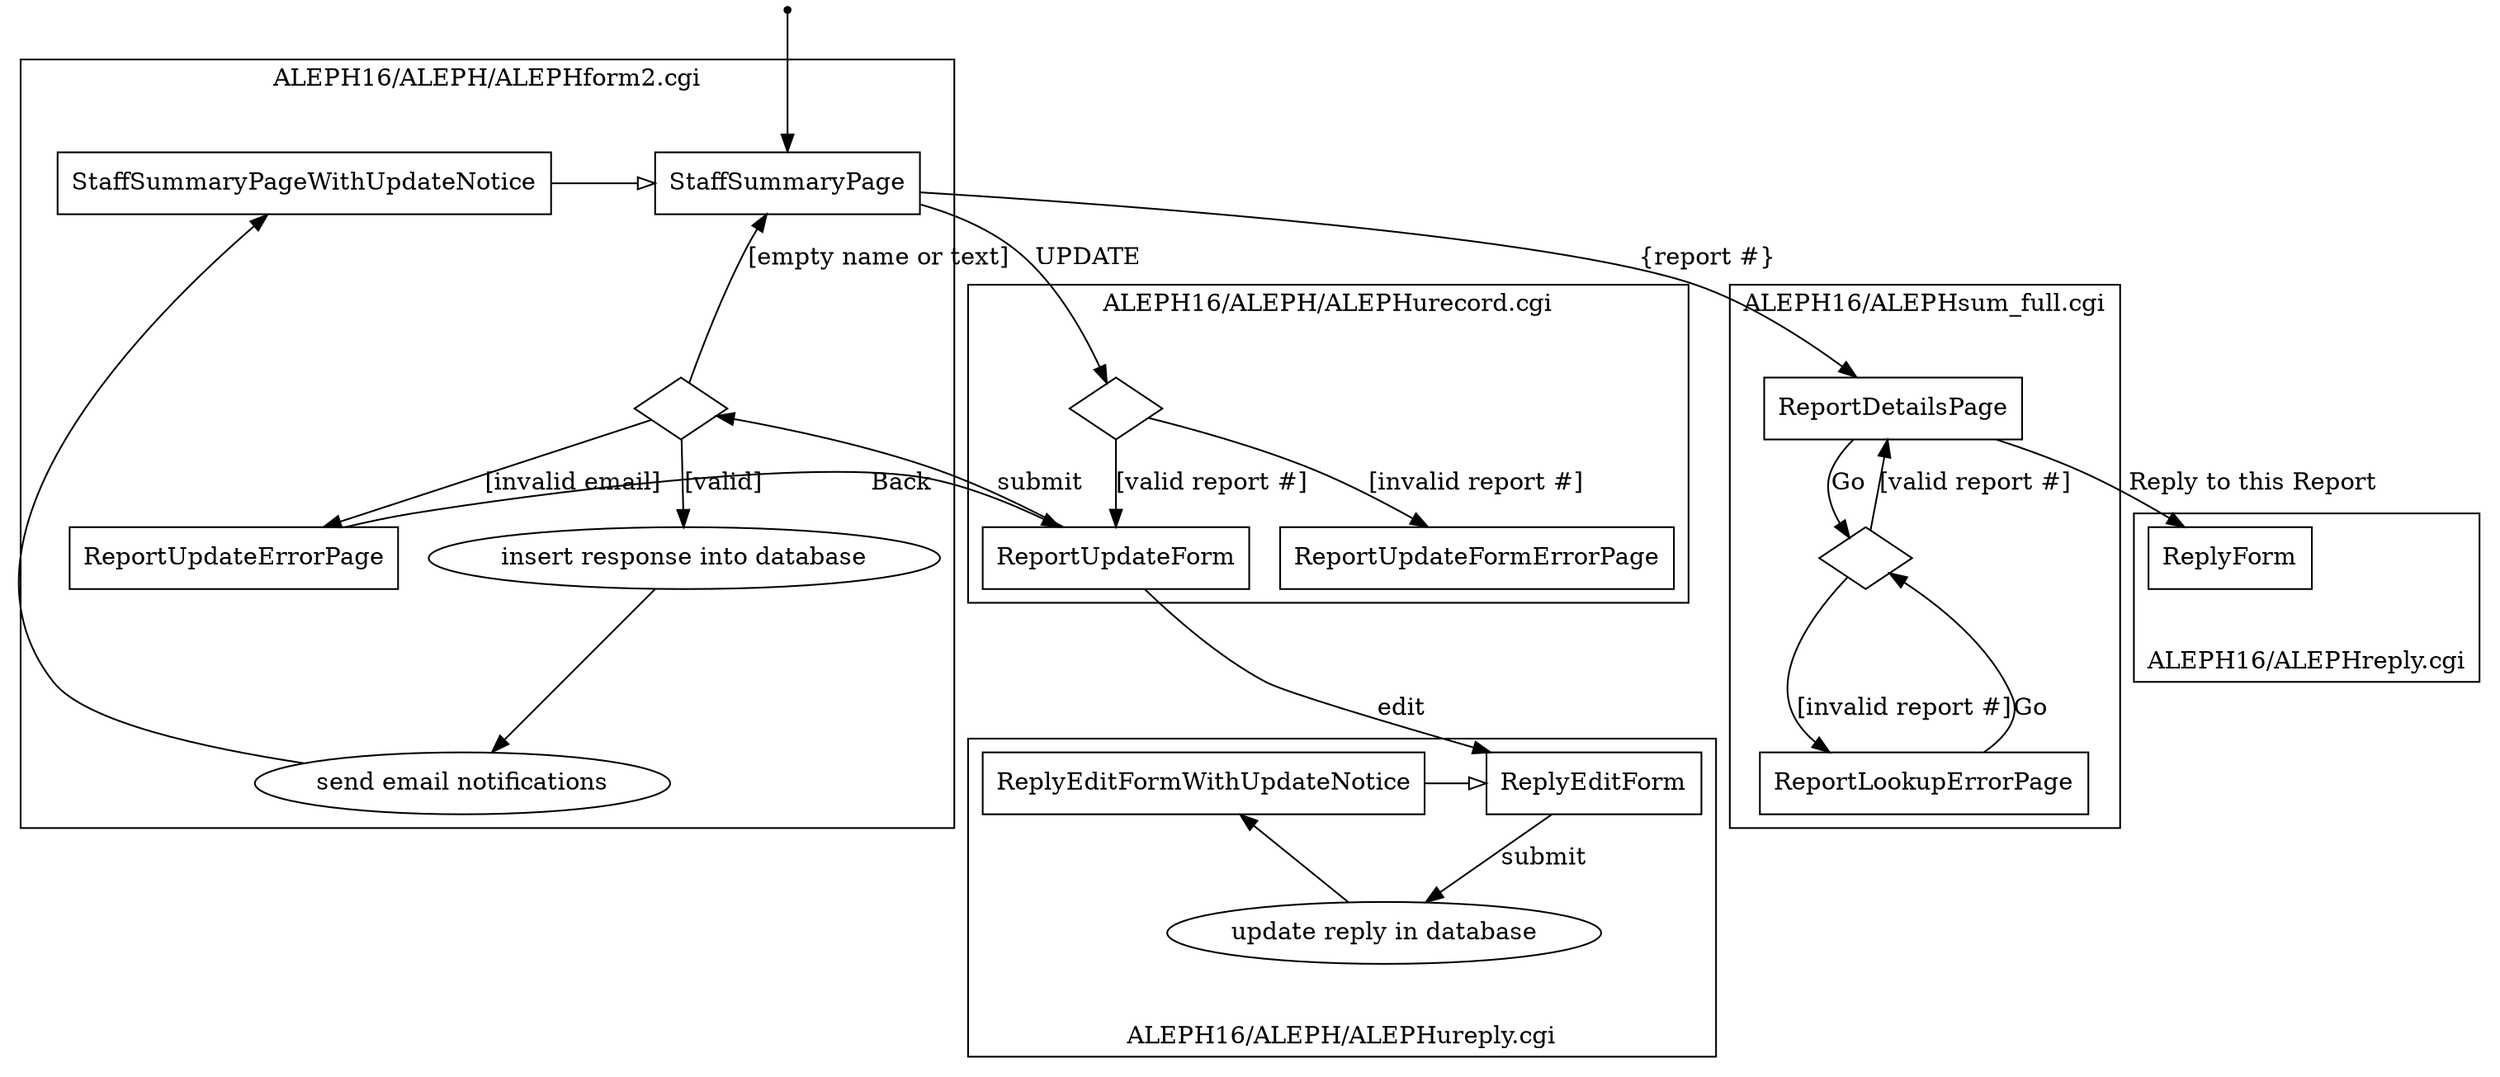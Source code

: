 // The AlephRx staff response and report updating process.

digraph {
    // pages
    node [
        shape = rect
    ]
    StaffSummaryPage
    // subclass-like relation
    StaffSummaryPageWithUpdateNotice -> StaffSummaryPage [ arrowhead = empty ]
    ReportUpdateErrorPage
    ReportUpdateForm
    ReportUpdateFormErrorPage
    ReplyEditForm
    // subclass-like relation
    ReplyEditFormWithUpdateNotice -> ReplyEditForm [ arrowhead = empty ]
    ReplyForm
    ReportDetailsPage
    ReportLookupErrorPage

    // processes
    node [
        shape = ellipse
    ]
    insert_response [ label = "insert response into database" ]
    send_email [ label = "send email notifications" ]
    update_reply [ label = "update reply in database" ]

    // error checking
    node [
        shape = diamond
        label = ""
    ]
    validate_response
    validate_report_number
    validate_report_number_urecord

    // set the starting page
    start [ shape = point ]
    start -> StaffSummaryPage

    // application flow
    StaffSummaryPage -> validate_report_number_urecord [ label = "UPDATE" ]
    validate_report_number_urecord -> ReportUpdateForm
        [ label = "[valid report #]" ]
    validate_report_number_urecord -> ReportUpdateFormErrorPage
        [ label = "[invalid report #]" ]
    ReportUpdateForm -> validate_response [ label = "submit" ]
    validate_response -> insert_response [ label = "[valid]" ]
    validate_response -> ReportUpdateErrorPage [ label = "[invalid email]" ]
    ReportUpdateErrorPage -> ReportUpdateForm [ label = "Back" ]
    validate_response -> StaffSummaryPage [ label = "[empty name or text]" ]
    insert_response -> send_email
    send_email -> StaffSummaryPageWithUpdateNotice
    
    StaffSummaryPage -> ReportDetailsPage [ label = "{report #}" ]
    ReportDetailsPage -> validate_report_number [ label = "Go" ]
    validate_report_number -> ReportLookupErrorPage [ label = "[invalid report #]" ]
    ReportLookupErrorPage -> validate_report_number [ label = "Go" ]
    validate_report_number -> ReportDetailsPage [ label = "[valid report #]" ]
    ReportDetailsPage -> ReplyForm [ label = "Reply to this Report" ]

    ReportUpdateForm -> ReplyEditForm [ label = "edit" ]
    ReplyEditForm -> update_reply [ label = "submit" ]
    update_reply -> ReplyEditFormWithUpdateNotice
    
    // group the pages and processes by which script handles them
    subgraph cluster_0 {
        label = "ALEPH16/ALEPH/ALEPHform2.cgi"
        // use rank = min to ensure this page is at the top of the diagram
        { rank = min; StaffSummaryPage StaffSummaryPageWithUpdateNotice }
        ReportUpdateErrorPage
        validate_response
        insert_response
        send_email
    }
    subgraph cluster_1 {
        label = "ALEPH16/ALEPH/ALEPHurecord.cgi"
        ReportUpdateForm
        ReportUpdateFormErrorPage
        validate_report_number_urecord
    }
    subgraph cluster_2 {
        label = "ALEPH16/ALEPH/ALEPHureply.cgi"
        labelloc = b
        { rank = min; ReplyEditForm ReplyEditFormWithUpdateNotice }
        update_reply
    }
    subgraph cluster_3 {
        label = "ALEPH16/ALEPHsum_full.cgi"
        ReportDetailsPage
        validate_report_number
        ReportLookupErrorPage
    }
    subgraph cluster_4 {
        label = "ALEPH16/ALEPHreply.cgi"
        labelloc = b
        ReplyForm
    }
}

